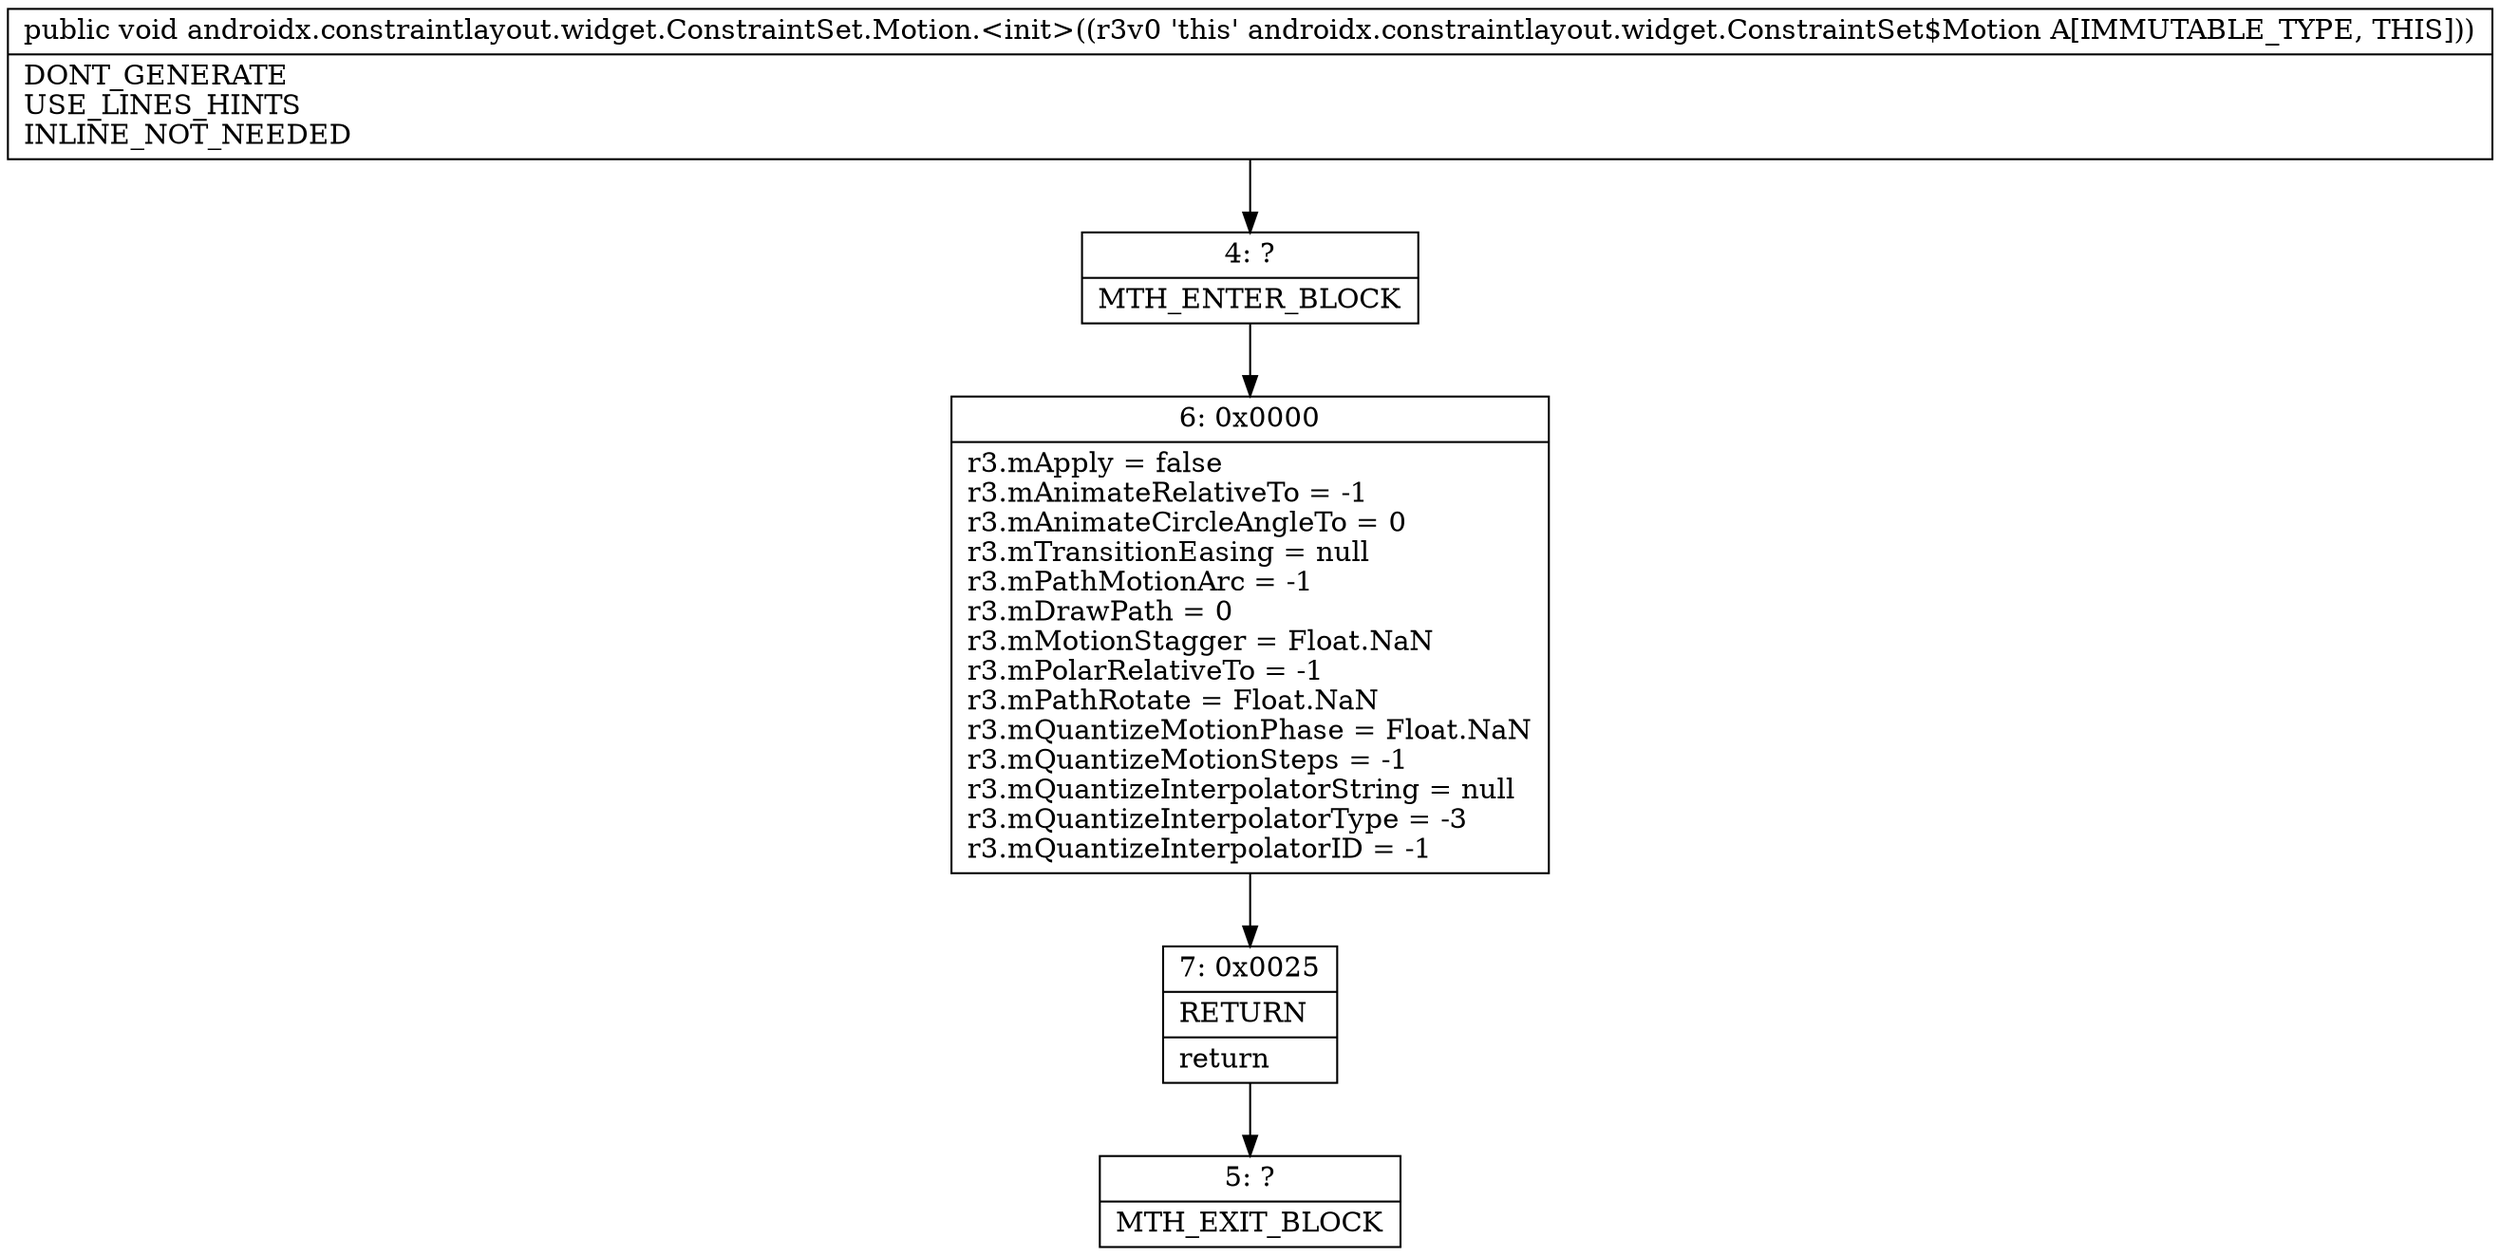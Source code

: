 digraph "CFG forandroidx.constraintlayout.widget.ConstraintSet.Motion.\<init\>()V" {
Node_4 [shape=record,label="{4\:\ ?|MTH_ENTER_BLOCK\l}"];
Node_6 [shape=record,label="{6\:\ 0x0000|r3.mApply = false\lr3.mAnimateRelativeTo = \-1\lr3.mAnimateCircleAngleTo = 0\lr3.mTransitionEasing = null\lr3.mPathMotionArc = \-1\lr3.mDrawPath = 0\lr3.mMotionStagger = Float.NaN\lr3.mPolarRelativeTo = \-1\lr3.mPathRotate = Float.NaN\lr3.mQuantizeMotionPhase = Float.NaN\lr3.mQuantizeMotionSteps = \-1\lr3.mQuantizeInterpolatorString = null\lr3.mQuantizeInterpolatorType = \-3\lr3.mQuantizeInterpolatorID = \-1\l}"];
Node_7 [shape=record,label="{7\:\ 0x0025|RETURN\l|return\l}"];
Node_5 [shape=record,label="{5\:\ ?|MTH_EXIT_BLOCK\l}"];
MethodNode[shape=record,label="{public void androidx.constraintlayout.widget.ConstraintSet.Motion.\<init\>((r3v0 'this' androidx.constraintlayout.widget.ConstraintSet$Motion A[IMMUTABLE_TYPE, THIS]))  | DONT_GENERATE\lUSE_LINES_HINTS\lINLINE_NOT_NEEDED\l}"];
MethodNode -> Node_4;Node_4 -> Node_6;
Node_6 -> Node_7;
Node_7 -> Node_5;
}

